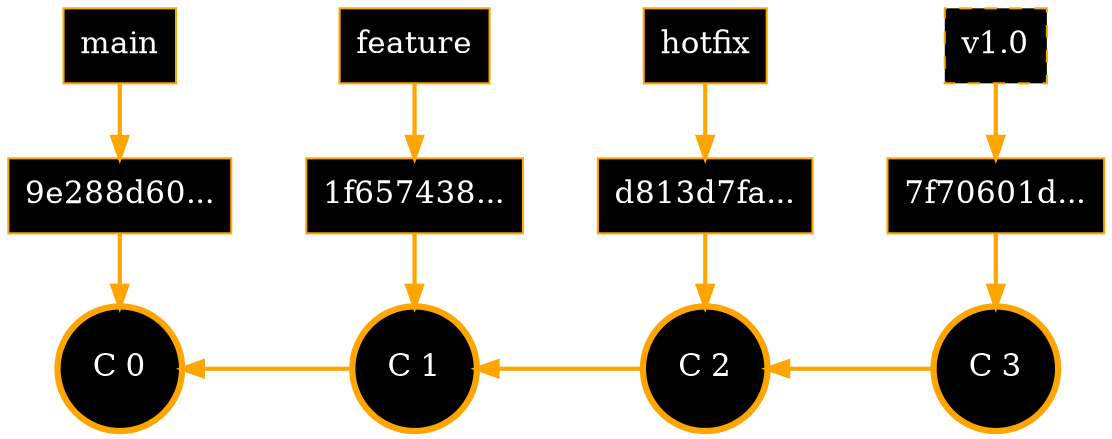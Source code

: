 digraph git_merge_fast_fwd {
    // Graph layout settings
    splines = line
    rankdir = LR
    bgcolor = transparent

    // Default node and edge styles
    node [style = bold, style = filled, fillcolor = black, fontcolor = white, color = orange]
    edge [style = bold, color = orange, fontcolor = white, arrowhead = normal, penwidth = 2]

    // Branch and pointer nodes styling
    node [width = 0.3, shape = rect, fontsize = 15.0, color = orange]
    edge [dir = back]

    // Branch pointers and tag
    main [label = "main"]
    hotfix [label = "hotfix"]
    feature [label = "feature"]
    release_1 [label = "v1.0",style = "dashed, filled", fillcolor = black, fontcolor = white, color = orange]

    // Commit hash labels
    c_0_hash [label = "9e288d60..."]
    c_1_hash [label = "1f657438..."]
    c_2_hash [label = "d813d7fa..."]
    c_3_hash [label = "7f70601d..."]

    // Actual commit nodes styling
    node [
        shape = circle,
        fontsize = 15.0,
        style = filled,
        fillcolor = black,
        fontcolor = white,
        color = orange,
        penwidth = 3
    ]
    edge [dir = back]

    // Commit nodes
    c_0 [label = "C 0", group = main]
    c_1 [label = "C 1", group = main]
    c_2 [label = "C 2", group = main]
    c_3 [label = "C 3", group = main]

    /* Main commit chain */
    edge [style = "",style = bold, fillColor = "#2b2b2b"]
    c_0 -> c_1 -> c_2 -> c_3

    /* Branch and tag pointers to commits */
//    edge [style = bold, color = orange, fontcolor = white, arrowhead = normal, penwidth = 2]
    edge [color = orange dir = "", minlen = 2]
    release_1 -> c_3_hash -> c_3
    hotfix -> c_2_hash -> c_2
    feature -> c_1_hash -> c_1
    main -> c_0_hash -> c_0

    /* Align nodes horizontally for clarity */
    {rank = same; release_1 c_3_hash c_3}
    {rank = same; hotfix c_2_hash c_2}
    {rank = same; feature c_1_hash c_1}
    {rank = same; main c_0_hash c_0}
}
